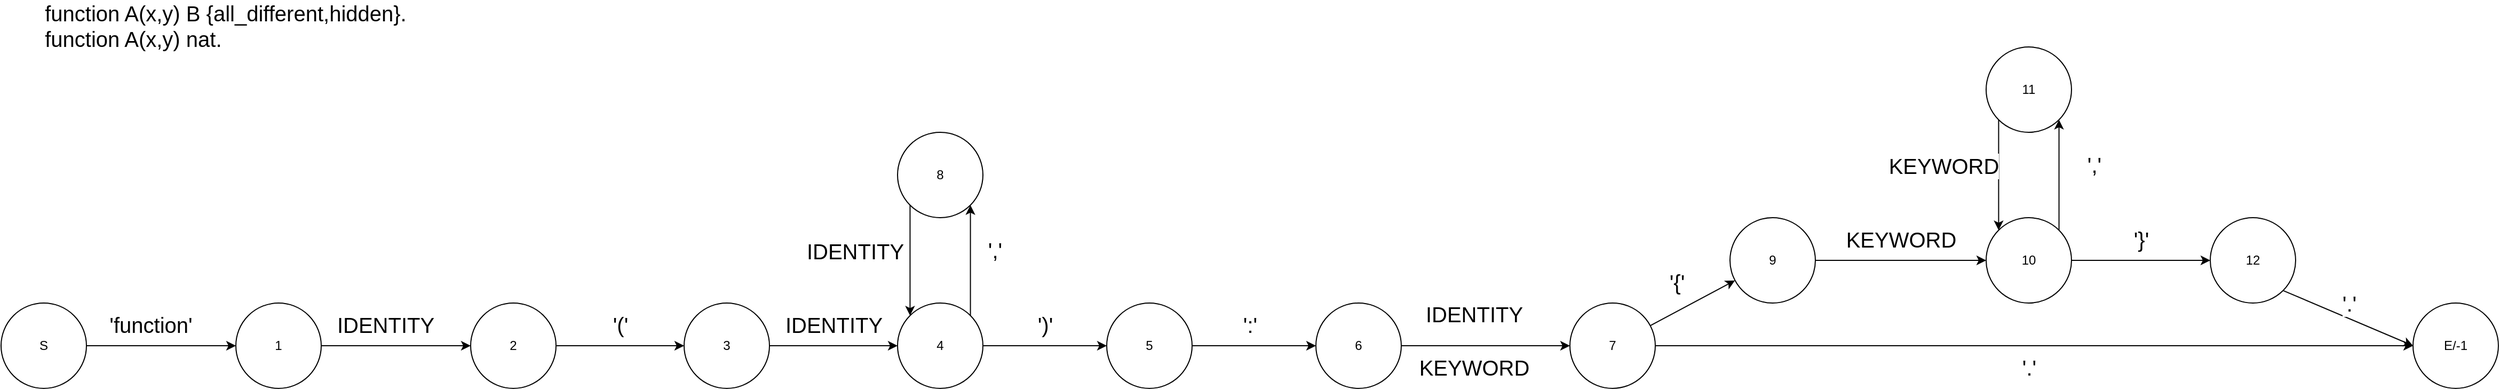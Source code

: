 <mxfile version="10.6.2" type="device"><diagram id="6L8EyeFps_GC9NQFtvU4" name="Page-1"><mxGraphModel dx="1327" dy="759" grid="1" gridSize="10" guides="1" tooltips="1" connect="1" arrows="1" fold="1" page="1" pageScale="1" pageWidth="827" pageHeight="1169" math="0" shadow="0"><root><mxCell id="0"/><mxCell id="1" parent="0"/><mxCell id="R-8s9GKYdiZuZtCxsOIc-3" value="" style="edgeStyle=orthogonalEdgeStyle;rounded=0;orthogonalLoop=1;jettySize=auto;html=1;" edge="1" parent="1" source="R-8s9GKYdiZuZtCxsOIc-1" target="R-8s9GKYdiZuZtCxsOIc-2"><mxGeometry relative="1" as="geometry"/></mxCell><mxCell id="R-8s9GKYdiZuZtCxsOIc-4" value="'function'" style="text;html=1;resizable=0;points=[];align=center;verticalAlign=middle;labelBackgroundColor=#ffffff;fontSize=20;" vertex="1" connectable="0" parent="R-8s9GKYdiZuZtCxsOIc-3"><mxGeometry x="-0.2" y="-5" relative="1" as="geometry"><mxPoint x="4" y="-25" as="offset"/></mxGeometry></mxCell><mxCell id="R-8s9GKYdiZuZtCxsOIc-1" value="S" style="ellipse;whiteSpace=wrap;html=1;aspect=fixed;" vertex="1" parent="1"><mxGeometry x="20" y="370" width="80" height="80" as="geometry"/></mxCell><mxCell id="R-8s9GKYdiZuZtCxsOIc-6" value="" style="edgeStyle=orthogonalEdgeStyle;rounded=0;orthogonalLoop=1;jettySize=auto;html=1;fontSize=20;" edge="1" parent="1" source="R-8s9GKYdiZuZtCxsOIc-2" target="R-8s9GKYdiZuZtCxsOIc-5"><mxGeometry relative="1" as="geometry"/></mxCell><mxCell id="R-8s9GKYdiZuZtCxsOIc-7" value="IDENTITY" style="text;html=1;resizable=0;points=[];align=center;verticalAlign=middle;labelBackgroundColor=#ffffff;fontSize=20;" vertex="1" connectable="0" parent="R-8s9GKYdiZuZtCxsOIc-6"><mxGeometry x="-0.214" relative="1" as="geometry"><mxPoint x="5" y="-20" as="offset"/></mxGeometry></mxCell><mxCell id="R-8s9GKYdiZuZtCxsOIc-2" value="1" style="ellipse;whiteSpace=wrap;html=1;aspect=fixed;" vertex="1" parent="1"><mxGeometry x="240" y="370" width="80" height="80" as="geometry"/></mxCell><mxCell id="R-8s9GKYdiZuZtCxsOIc-9" value="" style="edgeStyle=orthogonalEdgeStyle;rounded=0;orthogonalLoop=1;jettySize=auto;html=1;fontSize=20;" edge="1" parent="1" source="R-8s9GKYdiZuZtCxsOIc-5" target="R-8s9GKYdiZuZtCxsOIc-8"><mxGeometry relative="1" as="geometry"/></mxCell><mxCell id="R-8s9GKYdiZuZtCxsOIc-10" value="'('" style="text;html=1;resizable=0;points=[];align=center;verticalAlign=middle;labelBackgroundColor=#ffffff;fontSize=20;" vertex="1" connectable="0" parent="R-8s9GKYdiZuZtCxsOIc-9"><mxGeometry x="-0.217" y="-5" relative="1" as="geometry"><mxPoint x="13" y="-25" as="offset"/></mxGeometry></mxCell><mxCell id="R-8s9GKYdiZuZtCxsOIc-5" value="2" style="ellipse;whiteSpace=wrap;html=1;aspect=fixed;" vertex="1" parent="1"><mxGeometry x="460" y="370" width="80" height="80" as="geometry"/></mxCell><mxCell id="R-8s9GKYdiZuZtCxsOIc-12" value="" style="edgeStyle=orthogonalEdgeStyle;rounded=0;orthogonalLoop=1;jettySize=auto;html=1;fontSize=20;" edge="1" parent="1" source="R-8s9GKYdiZuZtCxsOIc-8" target="R-8s9GKYdiZuZtCxsOIc-11"><mxGeometry relative="1" as="geometry"/></mxCell><mxCell id="R-8s9GKYdiZuZtCxsOIc-13" value="IDENTITY" style="text;html=1;resizable=0;points=[];align=center;verticalAlign=middle;labelBackgroundColor=#ffffff;fontSize=20;" vertex="1" connectable="0" parent="R-8s9GKYdiZuZtCxsOIc-12"><mxGeometry x="-0.183" y="3" relative="1" as="geometry"><mxPoint x="11" y="-17" as="offset"/></mxGeometry></mxCell><mxCell id="R-8s9GKYdiZuZtCxsOIc-8" value="3" style="ellipse;whiteSpace=wrap;html=1;aspect=fixed;" vertex="1" parent="1"><mxGeometry x="660" y="370" width="80" height="80" as="geometry"/></mxCell><mxCell id="R-8s9GKYdiZuZtCxsOIc-15" value="" style="edgeStyle=orthogonalEdgeStyle;rounded=0;orthogonalLoop=1;jettySize=auto;html=1;fontSize=20;" edge="1" parent="1" source="R-8s9GKYdiZuZtCxsOIc-11" target="R-8s9GKYdiZuZtCxsOIc-14"><mxGeometry relative="1" as="geometry"/></mxCell><mxCell id="R-8s9GKYdiZuZtCxsOIc-16" value="')'" style="text;html=1;resizable=0;points=[];align=center;verticalAlign=middle;labelBackgroundColor=#ffffff;fontSize=20;" vertex="1" connectable="0" parent="R-8s9GKYdiZuZtCxsOIc-15"><mxGeometry x="-0.346" y="-2" relative="1" as="geometry"><mxPoint x="20" y="-22" as="offset"/></mxGeometry></mxCell><mxCell id="R-8s9GKYdiZuZtCxsOIc-45" value="" style="edgeStyle=none;rounded=0;orthogonalLoop=1;jettySize=auto;html=1;fontSize=20;entryX=1;entryY=1;entryDx=0;entryDy=0;exitX=1;exitY=0;exitDx=0;exitDy=0;" edge="1" parent="1" source="R-8s9GKYdiZuZtCxsOIc-11" target="R-8s9GKYdiZuZtCxsOIc-44"><mxGeometry relative="1" as="geometry"/></mxCell><mxCell id="R-8s9GKYdiZuZtCxsOIc-46" value="','" style="text;html=1;resizable=0;points=[];align=center;verticalAlign=middle;labelBackgroundColor=#ffffff;fontSize=20;" vertex="1" connectable="0" parent="R-8s9GKYdiZuZtCxsOIc-45"><mxGeometry x="0.231" y="-3" relative="1" as="geometry"><mxPoint x="19" y="2" as="offset"/></mxGeometry></mxCell><mxCell id="R-8s9GKYdiZuZtCxsOIc-11" value="4" style="ellipse;whiteSpace=wrap;html=1;aspect=fixed;" vertex="1" parent="1"><mxGeometry x="860" y="370" width="80" height="80" as="geometry"/></mxCell><mxCell id="R-8s9GKYdiZuZtCxsOIc-47" style="edgeStyle=none;rounded=0;orthogonalLoop=1;jettySize=auto;html=1;exitX=0;exitY=1;exitDx=0;exitDy=0;entryX=0;entryY=0;entryDx=0;entryDy=0;fontSize=20;" edge="1" parent="1" source="R-8s9GKYdiZuZtCxsOIc-44" target="R-8s9GKYdiZuZtCxsOIc-11"><mxGeometry relative="1" as="geometry"/></mxCell><mxCell id="R-8s9GKYdiZuZtCxsOIc-48" value="IDENTITY" style="text;html=1;resizable=0;points=[];align=center;verticalAlign=middle;labelBackgroundColor=#ffffff;fontSize=20;" vertex="1" connectable="0" parent="R-8s9GKYdiZuZtCxsOIc-47"><mxGeometry x="-0.25" y="3" relative="1" as="geometry"><mxPoint x="-55" y="3" as="offset"/></mxGeometry></mxCell><mxCell id="R-8s9GKYdiZuZtCxsOIc-44" value="8" style="ellipse;whiteSpace=wrap;html=1;aspect=fixed;" vertex="1" parent="1"><mxGeometry x="860" y="210" width="80" height="80" as="geometry"/></mxCell><mxCell id="R-8s9GKYdiZuZtCxsOIc-18" value="" style="edgeStyle=orthogonalEdgeStyle;rounded=0;orthogonalLoop=1;jettySize=auto;html=1;fontSize=20;" edge="1" parent="1" source="R-8s9GKYdiZuZtCxsOIc-14" target="R-8s9GKYdiZuZtCxsOIc-17"><mxGeometry relative="1" as="geometry"/></mxCell><mxCell id="R-8s9GKYdiZuZtCxsOIc-19" value="':'" style="text;html=1;resizable=0;points=[];align=center;verticalAlign=middle;labelBackgroundColor=#ffffff;fontSize=20;" vertex="1" connectable="0" parent="R-8s9GKYdiZuZtCxsOIc-18"><mxGeometry x="-0.207" y="2" relative="1" as="geometry"><mxPoint x="8" y="-18" as="offset"/></mxGeometry></mxCell><mxCell id="R-8s9GKYdiZuZtCxsOIc-14" value="5" style="ellipse;whiteSpace=wrap;html=1;aspect=fixed;" vertex="1" parent="1"><mxGeometry x="1056" y="370" width="80" height="80" as="geometry"/></mxCell><mxCell id="R-8s9GKYdiZuZtCxsOIc-21" value="" style="edgeStyle=orthogonalEdgeStyle;rounded=0;orthogonalLoop=1;jettySize=auto;html=1;fontSize=20;" edge="1" parent="1" source="R-8s9GKYdiZuZtCxsOIc-17" target="R-8s9GKYdiZuZtCxsOIc-20"><mxGeometry relative="1" as="geometry"/></mxCell><mxCell id="R-8s9GKYdiZuZtCxsOIc-22" value="IDENTITY" style="text;html=1;resizable=0;points=[];align=center;verticalAlign=middle;labelBackgroundColor=#ffffff;fontSize=20;" vertex="1" connectable="0" parent="R-8s9GKYdiZuZtCxsOIc-21"><mxGeometry x="-0.266" y="-2" relative="1" as="geometry"><mxPoint x="10" y="-32" as="offset"/></mxGeometry></mxCell><mxCell id="R-8s9GKYdiZuZtCxsOIc-23" value="KEYWORD" style="text;html=1;resizable=0;points=[];align=center;verticalAlign=middle;labelBackgroundColor=#ffffff;fontSize=20;" vertex="1" connectable="0" parent="R-8s9GKYdiZuZtCxsOIc-21"><mxGeometry x="0.152" y="-2" relative="1" as="geometry"><mxPoint x="-23" y="18" as="offset"/></mxGeometry></mxCell><mxCell id="R-8s9GKYdiZuZtCxsOIc-17" value="6" style="ellipse;whiteSpace=wrap;html=1;aspect=fixed;" vertex="1" parent="1"><mxGeometry x="1252" y="370" width="80" height="80" as="geometry"/></mxCell><mxCell id="R-8s9GKYdiZuZtCxsOIc-25" value="" style="rounded=0;orthogonalLoop=1;jettySize=auto;html=1;fontSize=20;" edge="1" parent="1" source="R-8s9GKYdiZuZtCxsOIc-20" target="R-8s9GKYdiZuZtCxsOIc-24"><mxGeometry relative="1" as="geometry"/></mxCell><mxCell id="R-8s9GKYdiZuZtCxsOIc-26" value="'{'" style="text;html=1;resizable=0;points=[];align=center;verticalAlign=middle;labelBackgroundColor=#ffffff;fontSize=20;" vertex="1" connectable="0" parent="R-8s9GKYdiZuZtCxsOIc-25"><mxGeometry x="-0.299" y="-2" relative="1" as="geometry"><mxPoint x="-4.5" y="-28" as="offset"/></mxGeometry></mxCell><mxCell id="R-8s9GKYdiZuZtCxsOIc-40" value="" style="edgeStyle=none;rounded=0;orthogonalLoop=1;jettySize=auto;html=1;fontSize=20;" edge="1" parent="1" source="R-8s9GKYdiZuZtCxsOIc-20" target="R-8s9GKYdiZuZtCxsOIc-39"><mxGeometry relative="1" as="geometry"/></mxCell><mxCell id="R-8s9GKYdiZuZtCxsOIc-41" value="'.'" style="text;html=1;resizable=0;points=[];align=center;verticalAlign=middle;labelBackgroundColor=#ffffff;fontSize=20;" vertex="1" connectable="0" parent="R-8s9GKYdiZuZtCxsOIc-40"><mxGeometry x="0.192" relative="1" as="geometry"><mxPoint x="-73" y="20" as="offset"/></mxGeometry></mxCell><mxCell id="R-8s9GKYdiZuZtCxsOIc-20" value="7" style="ellipse;whiteSpace=wrap;html=1;aspect=fixed;" vertex="1" parent="1"><mxGeometry x="1490" y="370" width="80" height="80" as="geometry"/></mxCell><mxCell id="R-8s9GKYdiZuZtCxsOIc-39" value="E/-1" style="ellipse;whiteSpace=wrap;html=1;aspect=fixed;" vertex="1" parent="1"><mxGeometry x="2280" y="370" width="80" height="80" as="geometry"/></mxCell><mxCell id="R-8s9GKYdiZuZtCxsOIc-28" value="" style="edgeStyle=none;rounded=0;orthogonalLoop=1;jettySize=auto;html=1;fontSize=20;" edge="1" parent="1" source="R-8s9GKYdiZuZtCxsOIc-24" target="R-8s9GKYdiZuZtCxsOIc-27"><mxGeometry relative="1" as="geometry"/></mxCell><mxCell id="R-8s9GKYdiZuZtCxsOIc-29" value="KEYWORD" style="text;html=1;resizable=0;points=[];align=center;verticalAlign=middle;labelBackgroundColor=#ffffff;fontSize=20;" vertex="1" connectable="0" parent="R-8s9GKYdiZuZtCxsOIc-28"><mxGeometry x="-0.5" y="-4" relative="1" as="geometry"><mxPoint x="40" y="-24" as="offset"/></mxGeometry></mxCell><mxCell id="R-8s9GKYdiZuZtCxsOIc-24" value="9" style="ellipse;whiteSpace=wrap;html=1;aspect=fixed;" vertex="1" parent="1"><mxGeometry x="1640" y="290" width="80" height="80" as="geometry"/></mxCell><mxCell id="R-8s9GKYdiZuZtCxsOIc-32" value="" style="edgeStyle=none;rounded=0;orthogonalLoop=1;jettySize=auto;html=1;fontSize=20;entryX=1;entryY=1;entryDx=0;entryDy=0;exitX=1;exitY=0;exitDx=0;exitDy=0;" edge="1" parent="1" source="R-8s9GKYdiZuZtCxsOIc-27" target="R-8s9GKYdiZuZtCxsOIc-31"><mxGeometry relative="1" as="geometry"/></mxCell><mxCell id="R-8s9GKYdiZuZtCxsOIc-33" value="','" style="text;html=1;resizable=0;points=[];align=center;verticalAlign=middle;labelBackgroundColor=#ffffff;fontSize=20;" vertex="1" connectable="0" parent="R-8s9GKYdiZuZtCxsOIc-32"><mxGeometry x="0.192" y="1" relative="1" as="geometry"><mxPoint x="33" as="offset"/></mxGeometry></mxCell><mxCell id="R-8s9GKYdiZuZtCxsOIc-37" value="" style="edgeStyle=none;rounded=0;orthogonalLoop=1;jettySize=auto;html=1;fontSize=20;" edge="1" parent="1" source="R-8s9GKYdiZuZtCxsOIc-27" target="R-8s9GKYdiZuZtCxsOIc-36"><mxGeometry relative="1" as="geometry"/></mxCell><mxCell id="R-8s9GKYdiZuZtCxsOIc-38" value="'}'" style="text;html=1;resizable=0;points=[];align=center;verticalAlign=middle;labelBackgroundColor=#ffffff;fontSize=20;" vertex="1" connectable="0" parent="R-8s9GKYdiZuZtCxsOIc-37"><mxGeometry x="-0.385" y="-3" relative="1" as="geometry"><mxPoint x="25" y="-23" as="offset"/></mxGeometry></mxCell><mxCell id="R-8s9GKYdiZuZtCxsOIc-27" value="10" style="ellipse;whiteSpace=wrap;html=1;aspect=fixed;" vertex="1" parent="1"><mxGeometry x="1880" y="290" width="80" height="80" as="geometry"/></mxCell><mxCell id="R-8s9GKYdiZuZtCxsOIc-42" style="edgeStyle=none;rounded=0;orthogonalLoop=1;jettySize=auto;html=1;exitX=1;exitY=1;exitDx=0;exitDy=0;entryX=0;entryY=0.5;entryDx=0;entryDy=0;fontSize=20;" edge="1" parent="1" source="R-8s9GKYdiZuZtCxsOIc-36" target="R-8s9GKYdiZuZtCxsOIc-39"><mxGeometry relative="1" as="geometry"/></mxCell><mxCell id="R-8s9GKYdiZuZtCxsOIc-43" value="'.'" style="text;html=1;resizable=0;points=[];align=center;verticalAlign=middle;labelBackgroundColor=#ffffff;fontSize=20;" vertex="1" connectable="0" parent="R-8s9GKYdiZuZtCxsOIc-42"><mxGeometry x="-0.487" y="-1" relative="1" as="geometry"><mxPoint x="31" y="-2.5" as="offset"/></mxGeometry></mxCell><mxCell id="R-8s9GKYdiZuZtCxsOIc-36" value="12" style="ellipse;whiteSpace=wrap;html=1;aspect=fixed;" vertex="1" parent="1"><mxGeometry x="2090" y="290" width="80" height="80" as="geometry"/></mxCell><mxCell id="R-8s9GKYdiZuZtCxsOIc-34" style="edgeStyle=none;rounded=0;orthogonalLoop=1;jettySize=auto;html=1;exitX=0;exitY=1;exitDx=0;exitDy=0;entryX=0;entryY=0;entryDx=0;entryDy=0;fontSize=20;" edge="1" parent="1" source="R-8s9GKYdiZuZtCxsOIc-31" target="R-8s9GKYdiZuZtCxsOIc-27"><mxGeometry relative="1" as="geometry"/></mxCell><mxCell id="R-8s9GKYdiZuZtCxsOIc-35" value="KEYWORD" style="text;html=1;resizable=0;points=[];align=center;verticalAlign=middle;labelBackgroundColor=#ffffff;fontSize=20;" vertex="1" connectable="0" parent="R-8s9GKYdiZuZtCxsOIc-34"><mxGeometry x="-0.327" y="2" relative="1" as="geometry"><mxPoint x="-54" y="7" as="offset"/></mxGeometry></mxCell><mxCell id="R-8s9GKYdiZuZtCxsOIc-31" value="11" style="ellipse;whiteSpace=wrap;html=1;aspect=fixed;" vertex="1" parent="1"><mxGeometry x="1880" y="130" width="80" height="80" as="geometry"/></mxCell><mxCell id="R-8s9GKYdiZuZtCxsOIc-49" value="&lt;div style=&quot;text-align: left&quot;&gt;&lt;span&gt;function A(x,y) B {all_different,hidden}.&lt;/span&gt;&lt;/div&gt;&lt;div style=&quot;text-align: left&quot;&gt;&lt;span&gt;function A(x,y) nat.&lt;/span&gt;&lt;/div&gt;" style="text;html=1;strokeColor=none;fillColor=none;align=center;verticalAlign=middle;whiteSpace=wrap;rounded=0;fontSize=20;direction=south;" vertex="1" parent="1"><mxGeometry x="48" y="90" width="365" height="40" as="geometry"/></mxCell></root></mxGraphModel></diagram></mxfile>